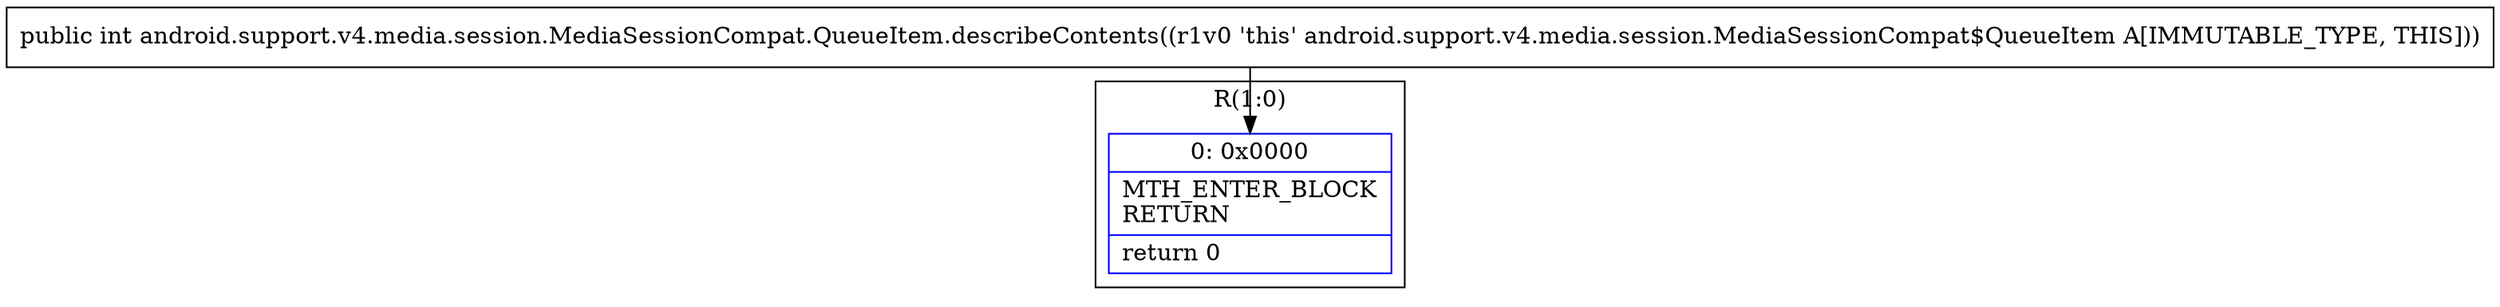 digraph "CFG forandroid.support.v4.media.session.MediaSessionCompat.QueueItem.describeContents()I" {
subgraph cluster_Region_1181493872 {
label = "R(1:0)";
node [shape=record,color=blue];
Node_0 [shape=record,label="{0\:\ 0x0000|MTH_ENTER_BLOCK\lRETURN\l|return 0\l}"];
}
MethodNode[shape=record,label="{public int android.support.v4.media.session.MediaSessionCompat.QueueItem.describeContents((r1v0 'this' android.support.v4.media.session.MediaSessionCompat$QueueItem A[IMMUTABLE_TYPE, THIS])) }"];
MethodNode -> Node_0;
}

